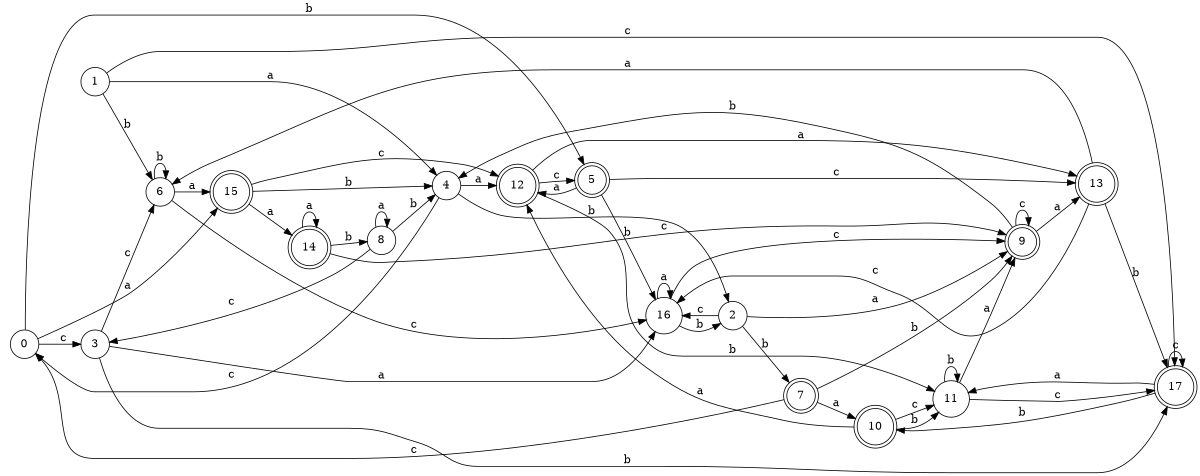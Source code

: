 digraph n15_2 {
__start0 [label="" shape="none"];

rankdir=LR;
size="8,5";

s0 [style="filled", color="black", fillcolor="white" shape="circle", label="0"];
s1 [style="filled", color="black", fillcolor="white" shape="circle", label="1"];
s2 [style="filled", color="black", fillcolor="white" shape="circle", label="2"];
s3 [style="filled", color="black", fillcolor="white" shape="circle", label="3"];
s4 [style="filled", color="black", fillcolor="white" shape="circle", label="4"];
s5 [style="rounded,filled", color="black", fillcolor="white" shape="doublecircle", label="5"];
s6 [style="filled", color="black", fillcolor="white" shape="circle", label="6"];
s7 [style="rounded,filled", color="black", fillcolor="white" shape="doublecircle", label="7"];
s8 [style="filled", color="black", fillcolor="white" shape="circle", label="8"];
s9 [style="rounded,filled", color="black", fillcolor="white" shape="doublecircle", label="9"];
s10 [style="rounded,filled", color="black", fillcolor="white" shape="doublecircle", label="10"];
s11 [style="filled", color="black", fillcolor="white" shape="circle", label="11"];
s12 [style="rounded,filled", color="black", fillcolor="white" shape="doublecircle", label="12"];
s13 [style="rounded,filled", color="black", fillcolor="white" shape="doublecircle", label="13"];
s14 [style="rounded,filled", color="black", fillcolor="white" shape="doublecircle", label="14"];
s15 [style="rounded,filled", color="black", fillcolor="white" shape="doublecircle", label="15"];
s16 [style="filled", color="black", fillcolor="white" shape="circle", label="16"];
s17 [style="rounded,filled", color="black", fillcolor="white" shape="doublecircle", label="17"];
s0 -> s15 [label="a"];
s0 -> s5 [label="b"];
s0 -> s3 [label="c"];
s1 -> s4 [label="a"];
s1 -> s6 [label="b"];
s1 -> s17 [label="c"];
s2 -> s9 [label="a"];
s2 -> s7 [label="b"];
s2 -> s16 [label="c"];
s3 -> s16 [label="a"];
s3 -> s17 [label="b"];
s3 -> s6 [label="c"];
s4 -> s12 [label="a"];
s4 -> s2 [label="b"];
s4 -> s0 [label="c"];
s5 -> s12 [label="a"];
s5 -> s16 [label="b"];
s5 -> s13 [label="c"];
s6 -> s15 [label="a"];
s6 -> s6 [label="b"];
s6 -> s16 [label="c"];
s7 -> s10 [label="a"];
s7 -> s9 [label="b"];
s7 -> s0 [label="c"];
s8 -> s8 [label="a"];
s8 -> s4 [label="b"];
s8 -> s3 [label="c"];
s9 -> s13 [label="a"];
s9 -> s4 [label="b"];
s9 -> s9 [label="c"];
s10 -> s12 [label="a"];
s10 -> s11 [label="b"];
s10 -> s11 [label="c"];
s11 -> s9 [label="a"];
s11 -> s11 [label="b"];
s11 -> s17 [label="c"];
s12 -> s13 [label="a"];
s12 -> s11 [label="b"];
s12 -> s5 [label="c"];
s13 -> s6 [label="a"];
s13 -> s17 [label="b"];
s13 -> s16 [label="c"];
s14 -> s14 [label="a"];
s14 -> s8 [label="b"];
s14 -> s9 [label="c"];
s15 -> s14 [label="a"];
s15 -> s4 [label="b"];
s15 -> s12 [label="c"];
s16 -> s16 [label="a"];
s16 -> s2 [label="b"];
s16 -> s9 [label="c"];
s17 -> s11 [label="a"];
s17 -> s10 [label="b"];
s17 -> s17 [label="c"];

}